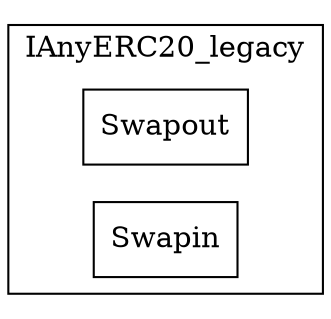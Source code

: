 strict digraph {
rankdir="LR"
node [shape=box]
subgraph cluster_22_IAnyERC20_legacy {
label = "IAnyERC20_legacy"
"22_Swapout" [label="Swapout"]
"22_Swapin" [label="Swapin"]
}subgraph cluster_solidity {
label = "[Solidity]"
}
}